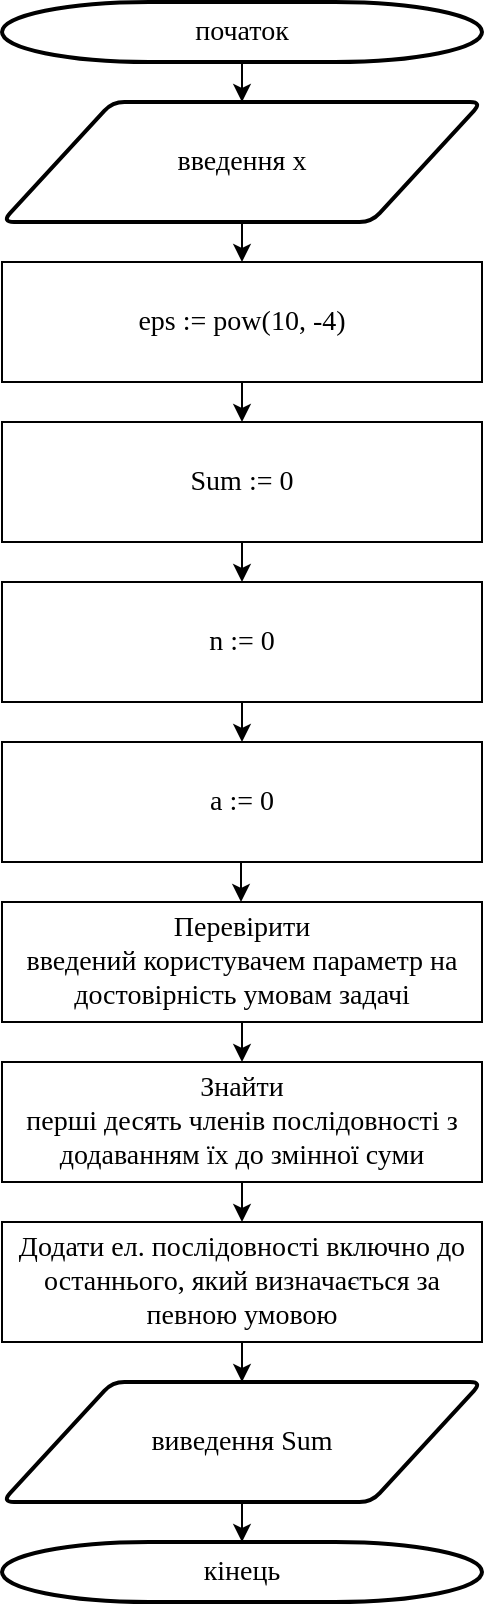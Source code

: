 <mxfile version="13.9.9" type="device"><diagram id="P5HBHNtsa1kNQrJjNjW-" name="Страница 1"><mxGraphModel dx="852" dy="494" grid="1" gridSize="10" guides="1" tooltips="1" connect="1" arrows="1" fold="1" page="1" pageScale="1" pageWidth="827" pageHeight="1169" math="0" shadow="0"><root><mxCell id="0"/><mxCell id="1" parent="0"/><mxCell id="_fBxpGeCP96JpqvKkgAO-4" value="" style="edgeStyle=orthogonalEdgeStyle;rounded=0;orthogonalLoop=1;jettySize=auto;html=1;fontFamily=Times New Roman;fontSize=14;" parent="1" source="_fBxpGeCP96JpqvKkgAO-1" target="_fBxpGeCP96JpqvKkgAO-2" edge="1"><mxGeometry relative="1" as="geometry"/></mxCell><mxCell id="_fBxpGeCP96JpqvKkgAO-1" value="початок" style="strokeWidth=2;shape=mxgraph.flowchart.terminator;whiteSpace=wrap;fontSize=14;fontFamily=Times New Roman;html=1;" parent="1" vertex="1"><mxGeometry x="280" y="80" width="240" height="30" as="geometry"/></mxCell><mxCell id="_fBxpGeCP96JpqvKkgAO-20" style="edgeStyle=orthogonalEdgeStyle;rounded=0;orthogonalLoop=1;jettySize=auto;html=1;exitX=0.5;exitY=1;exitDx=0;exitDy=0;entryX=0.5;entryY=0;entryDx=0;entryDy=0;fontFamily=Times New Roman;fontSize=14;entryPerimeter=0;" parent="1" source="_fBxpGeCP96JpqvKkgAO-2" target="_fBxpGeCP96JpqvKkgAO-6" edge="1"><mxGeometry relative="1" as="geometry"><mxPoint x="400" y="210" as="targetPoint"/></mxGeometry></mxCell><mxCell id="_fBxpGeCP96JpqvKkgAO-2" value="введення x" style="shape=parallelogram;html=1;strokeWidth=2;perimeter=parallelogramPerimeter;whiteSpace=wrap;rounded=1;arcSize=12;size=0.23;fontFamily=Times New Roman;fontSize=14;" parent="1" vertex="1"><mxGeometry x="280" y="130" width="240" height="60" as="geometry"/></mxCell><mxCell id="U4uMBuQrdN_IFqlOt6Wf-8" style="edgeStyle=orthogonalEdgeStyle;rounded=0;orthogonalLoop=1;jettySize=auto;html=1;exitX=0.5;exitY=1;exitDx=0;exitDy=0;" parent="1" edge="1"><mxGeometry relative="1" as="geometry"><mxPoint x="399.5" y="530" as="targetPoint"/><mxPoint x="399.5" y="510" as="sourcePoint"/></mxGeometry></mxCell><mxCell id="y_skCOHYpLYvsO2vxV9P-1" style="edgeStyle=orthogonalEdgeStyle;rounded=0;orthogonalLoop=1;jettySize=auto;html=1;exitX=0.5;exitY=1;exitDx=0;exitDy=0;entryX=0.5;entryY=0;entryDx=0;entryDy=0;" edge="1" parent="1" source="_fBxpGeCP96JpqvKkgAO-6" target="_fBxpGeCP96JpqvKkgAO-7"><mxGeometry relative="1" as="geometry"/></mxCell><mxCell id="_fBxpGeCP96JpqvKkgAO-6" value="&lt;span&gt;eps := pow(10, -4)&lt;/span&gt;" style="rounded=0;whiteSpace=wrap;html=1;fontFamily=Times New Roman;fontSize=14;" parent="1" vertex="1"><mxGeometry x="280" y="210" width="240" height="60" as="geometry"/></mxCell><mxCell id="y_skCOHYpLYvsO2vxV9P-2" style="edgeStyle=orthogonalEdgeStyle;rounded=0;orthogonalLoop=1;jettySize=auto;html=1;exitX=0.5;exitY=1;exitDx=0;exitDy=0;entryX=0.5;entryY=0;entryDx=0;entryDy=0;" edge="1" parent="1" source="_fBxpGeCP96JpqvKkgAO-7" target="_fBxpGeCP96JpqvKkgAO-10"><mxGeometry relative="1" as="geometry"/></mxCell><mxCell id="_fBxpGeCP96JpqvKkgAO-7" value="&lt;span&gt;Sum := 0&lt;/span&gt;" style="rounded=0;whiteSpace=wrap;html=1;fontFamily=Times New Roman;fontSize=14;" parent="1" vertex="1"><mxGeometry x="280" y="290" width="240" height="60" as="geometry"/></mxCell><mxCell id="y_skCOHYpLYvsO2vxV9P-3" style="edgeStyle=orthogonalEdgeStyle;rounded=0;orthogonalLoop=1;jettySize=auto;html=1;exitX=0.5;exitY=1;exitDx=0;exitDy=0;entryX=0.5;entryY=0;entryDx=0;entryDy=0;" edge="1" parent="1" source="_fBxpGeCP96JpqvKkgAO-10" target="U4uMBuQrdN_IFqlOt6Wf-7"><mxGeometry relative="1" as="geometry"/></mxCell><mxCell id="_fBxpGeCP96JpqvKkgAO-10" value="n := 0" style="rounded=0;whiteSpace=wrap;html=1;fontFamily=Times New Roman;fontSize=14;" parent="1" vertex="1"><mxGeometry x="280" y="370" width="240" height="60" as="geometry"/></mxCell><mxCell id="_fBxpGeCP96JpqvKkgAO-28" style="edgeStyle=orthogonalEdgeStyle;rounded=0;orthogonalLoop=1;jettySize=auto;html=1;exitX=0.5;exitY=1;exitDx=0;exitDy=0;entryX=0.5;entryY=0;entryDx=0;entryDy=0;entryPerimeter=0;fontFamily=Times New Roman;fontSize=14;" parent="1" source="_fBxpGeCP96JpqvKkgAO-25" target="_fBxpGeCP96JpqvKkgAO-27" edge="1"><mxGeometry relative="1" as="geometry"/></mxCell><mxCell id="_fBxpGeCP96JpqvKkgAO-25" value="виведення Sum" style="shape=parallelogram;html=1;strokeWidth=2;perimeter=parallelogramPerimeter;whiteSpace=wrap;rounded=1;arcSize=12;size=0.23;fontFamily=Times New Roman;fontSize=14;" parent="1" vertex="1"><mxGeometry x="280" y="770" width="240" height="60" as="geometry"/></mxCell><mxCell id="_fBxpGeCP96JpqvKkgAO-27" value="кінець" style="strokeWidth=2;html=1;shape=mxgraph.flowchart.terminator;whiteSpace=wrap;fontFamily=Times New Roman;fontSize=14;" parent="1" vertex="1"><mxGeometry x="280" y="850" width="240" height="30" as="geometry"/></mxCell><mxCell id="U4uMBuQrdN_IFqlOt6Wf-3" style="edgeStyle=orthogonalEdgeStyle;rounded=0;orthogonalLoop=1;jettySize=auto;html=1;exitX=0.5;exitY=1;exitDx=0;exitDy=0;entryX=0.5;entryY=0;entryDx=0;entryDy=0;" parent="1" source="U4uMBuQrdN_IFqlOt6Wf-1" target="U4uMBuQrdN_IFqlOt6Wf-2" edge="1"><mxGeometry relative="1" as="geometry"/></mxCell><mxCell id="U4uMBuQrdN_IFqlOt6Wf-1" value="&lt;span style=&quot;font-family: &amp;#34;times new roman&amp;#34; , serif&quot;&gt;&lt;font style=&quot;font-size: 14px&quot;&gt;Перевірити&lt;br/&gt;введений користувачем параметр на достовірність умовам задачі&lt;/font&gt;&lt;/span&gt;" style="rounded=0;whiteSpace=wrap;html=1;fontFamily=Times New Roman;fontSize=14;" parent="1" vertex="1"><mxGeometry x="280" y="530" width="240" height="60" as="geometry"/></mxCell><mxCell id="U4uMBuQrdN_IFqlOt6Wf-5" style="edgeStyle=orthogonalEdgeStyle;rounded=0;orthogonalLoop=1;jettySize=auto;html=1;exitX=0.5;exitY=1;exitDx=0;exitDy=0;entryX=0.5;entryY=0;entryDx=0;entryDy=0;" parent="1" source="U4uMBuQrdN_IFqlOt6Wf-2" target="U4uMBuQrdN_IFqlOt6Wf-4" edge="1"><mxGeometry relative="1" as="geometry"/></mxCell><mxCell id="U4uMBuQrdN_IFqlOt6Wf-2" value="&lt;span style=&quot;font-family: &amp;#34;times new roman&amp;#34; , serif&quot;&gt;&lt;font style=&quot;font-size: 14px&quot;&gt;Знайти&lt;br/&gt;перші десять членів послідовності з додаванням їх до змінної суми&lt;/font&gt;&lt;/span&gt;" style="rounded=0;whiteSpace=wrap;html=1;fontFamily=Times New Roman;fontSize=14;" parent="1" vertex="1"><mxGeometry x="280" y="610" width="240" height="60" as="geometry"/></mxCell><mxCell id="U4uMBuQrdN_IFqlOt6Wf-6" style="edgeStyle=orthogonalEdgeStyle;rounded=0;orthogonalLoop=1;jettySize=auto;html=1;exitX=0.5;exitY=1;exitDx=0;exitDy=0;entryX=0.5;entryY=0;entryDx=0;entryDy=0;" parent="1" source="U4uMBuQrdN_IFqlOt6Wf-4" target="_fBxpGeCP96JpqvKkgAO-25" edge="1"><mxGeometry relative="1" as="geometry"/></mxCell><mxCell id="U4uMBuQrdN_IFqlOt6Wf-4" value="&lt;span style=&quot;font-family: &amp;#34;times new roman&amp;#34; , serif&quot;&gt;&lt;font style=&quot;font-size: 14px&quot;&gt;Додати ел. послідовності включно до останнього, який визначається за певною умовою&lt;/font&gt;&lt;/span&gt;" style="rounded=0;whiteSpace=wrap;html=1;fontFamily=Times New Roman;fontSize=14;" parent="1" vertex="1"><mxGeometry x="280" y="690" width="240" height="60" as="geometry"/></mxCell><mxCell id="U4uMBuQrdN_IFqlOt6Wf-7" value="a := 0" style="rounded=0;whiteSpace=wrap;html=1;fontFamily=Times New Roman;fontSize=14;" parent="1" vertex="1"><mxGeometry x="280" y="450" width="240" height="60" as="geometry"/></mxCell></root></mxGraphModel></diagram></mxfile>